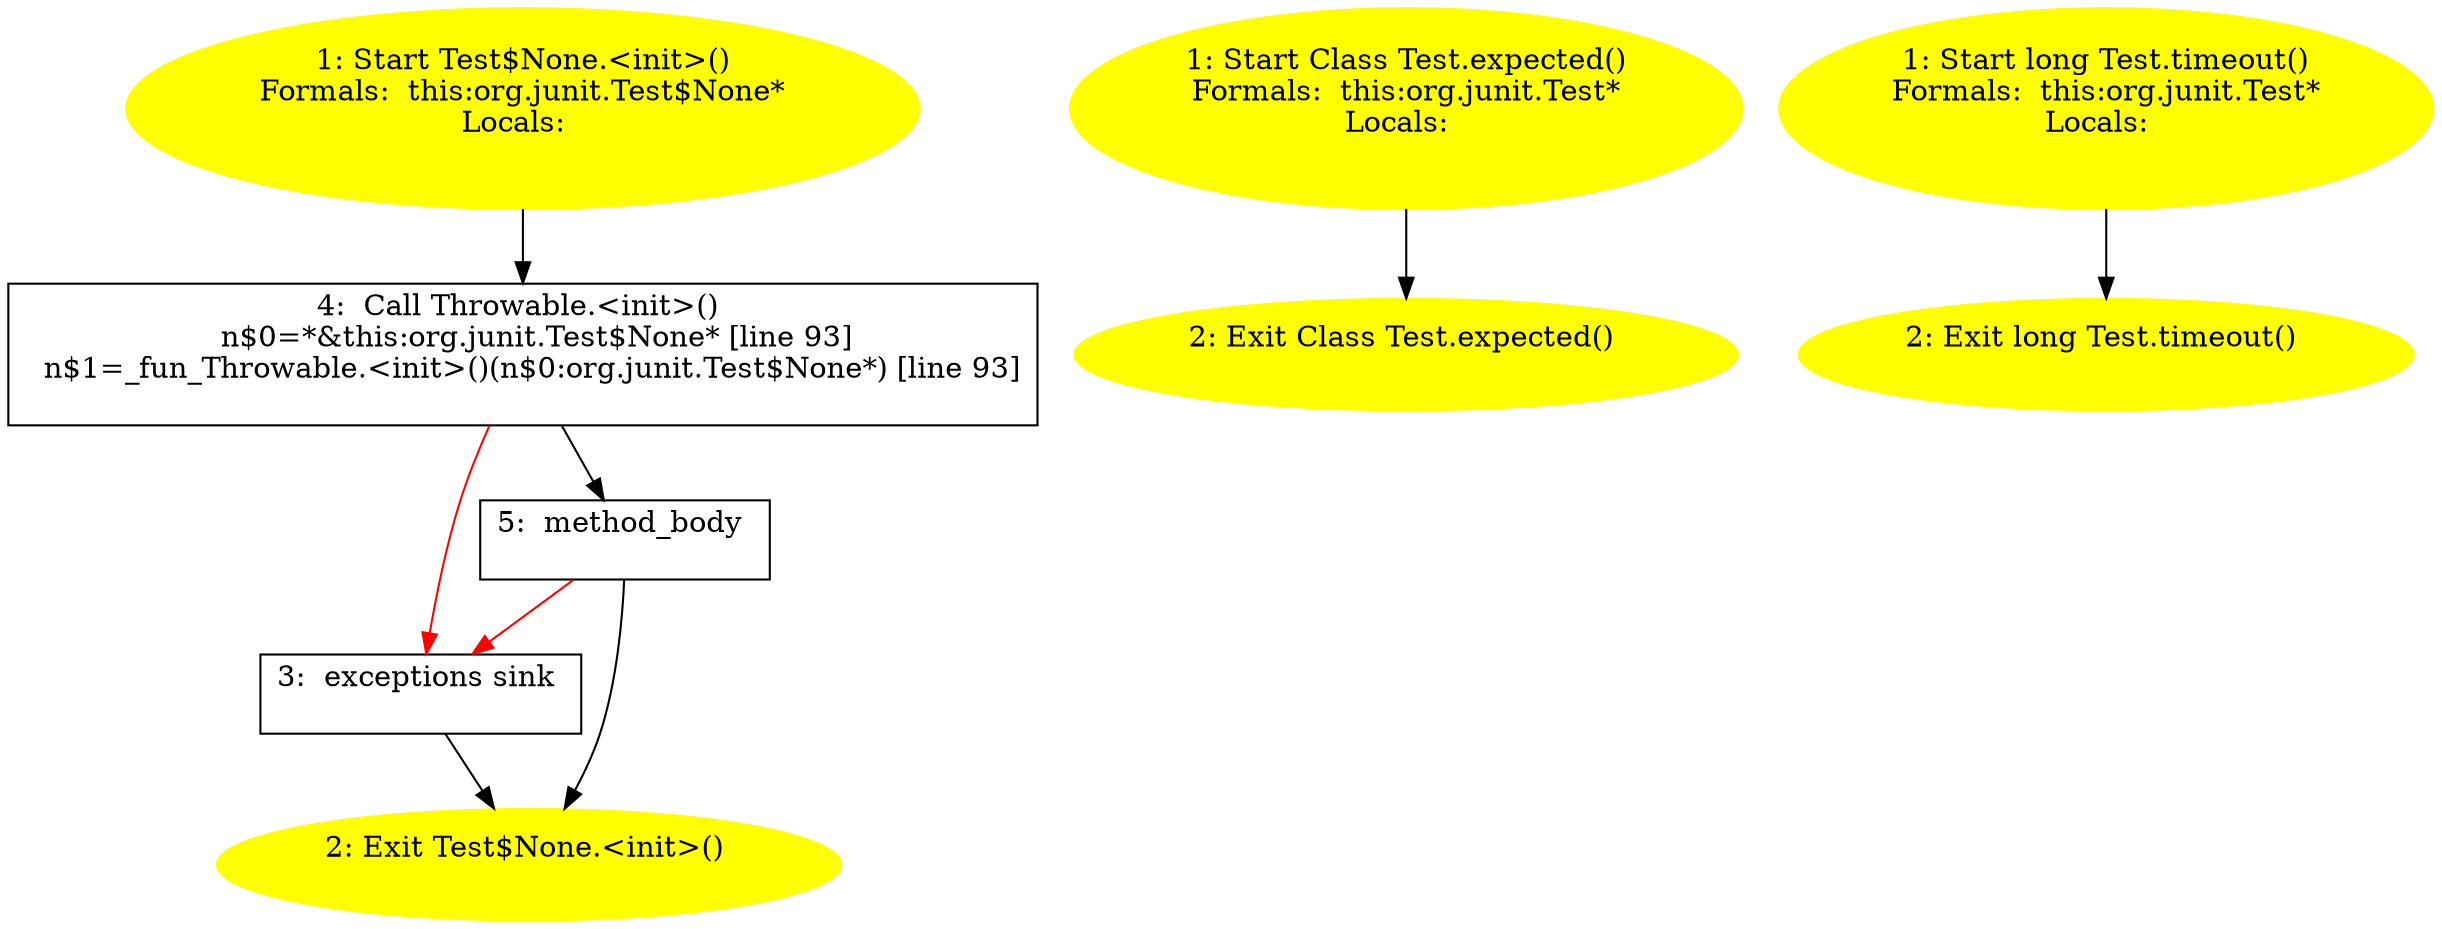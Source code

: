 /* @generated */
digraph cfg {
"org.junit.Test$None.<init>().49dd6ed3daf1c8d8690135f0681e2829_1" [label="1: Start Test$None.<init>()\nFormals:  this:org.junit.Test$None*\nLocals:  \n  " color=yellow style=filled]
	

	 "org.junit.Test$None.<init>().49dd6ed3daf1c8d8690135f0681e2829_1" -> "org.junit.Test$None.<init>().49dd6ed3daf1c8d8690135f0681e2829_4" ;
"org.junit.Test$None.<init>().49dd6ed3daf1c8d8690135f0681e2829_2" [label="2: Exit Test$None.<init>() \n  " color=yellow style=filled]
	

"org.junit.Test$None.<init>().49dd6ed3daf1c8d8690135f0681e2829_3" [label="3:  exceptions sink \n  " shape="box"]
	

	 "org.junit.Test$None.<init>().49dd6ed3daf1c8d8690135f0681e2829_3" -> "org.junit.Test$None.<init>().49dd6ed3daf1c8d8690135f0681e2829_2" ;
"org.junit.Test$None.<init>().49dd6ed3daf1c8d8690135f0681e2829_4" [label="4:  Call Throwable.<init>() \n   n$0=*&this:org.junit.Test$None* [line 93]\n  n$1=_fun_Throwable.<init>()(n$0:org.junit.Test$None*) [line 93]\n " shape="box"]
	

	 "org.junit.Test$None.<init>().49dd6ed3daf1c8d8690135f0681e2829_4" -> "org.junit.Test$None.<init>().49dd6ed3daf1c8d8690135f0681e2829_5" ;
	 "org.junit.Test$None.<init>().49dd6ed3daf1c8d8690135f0681e2829_4" -> "org.junit.Test$None.<init>().49dd6ed3daf1c8d8690135f0681e2829_3" [color="red" ];
"org.junit.Test$None.<init>().49dd6ed3daf1c8d8690135f0681e2829_5" [label="5:  method_body \n  " shape="box"]
	

	 "org.junit.Test$None.<init>().49dd6ed3daf1c8d8690135f0681e2829_5" -> "org.junit.Test$None.<init>().49dd6ed3daf1c8d8690135f0681e2829_2" ;
	 "org.junit.Test$None.<init>().49dd6ed3daf1c8d8690135f0681e2829_5" -> "org.junit.Test$None.<init>().49dd6ed3daf1c8d8690135f0681e2829_3" [color="red" ];
"org.junit.Test.expected():java.lang.Class.c6e8281ddc3682ea0de5286d92c7d6a1_1" [label="1: Start Class Test.expected()\nFormals:  this:org.junit.Test*\nLocals:  \n  " color=yellow style=filled]
	

	 "org.junit.Test.expected():java.lang.Class.c6e8281ddc3682ea0de5286d92c7d6a1_1" -> "org.junit.Test.expected():java.lang.Class.c6e8281ddc3682ea0de5286d92c7d6a1_2" ;
"org.junit.Test.expected():java.lang.Class.c6e8281ddc3682ea0de5286d92c7d6a1_2" [label="2: Exit Class Test.expected() \n  " color=yellow style=filled]
	

"org.junit.Test.timeout():long.e02a9072fed4c19347b703f50446273e_1" [label="1: Start long Test.timeout()\nFormals:  this:org.junit.Test*\nLocals:  \n  " color=yellow style=filled]
	

	 "org.junit.Test.timeout():long.e02a9072fed4c19347b703f50446273e_1" -> "org.junit.Test.timeout():long.e02a9072fed4c19347b703f50446273e_2" ;
"org.junit.Test.timeout():long.e02a9072fed4c19347b703f50446273e_2" [label="2: Exit long Test.timeout() \n  " color=yellow style=filled]
	

}
